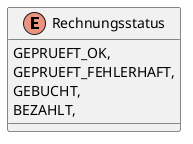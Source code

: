 @startuml
enum Rechnungsstatus {
    GEPRUEFT_OK,
    GEPRUEFT_FEHLERHAFT,
    GEBUCHT,
    BEZAHLT,
}
@enduml
